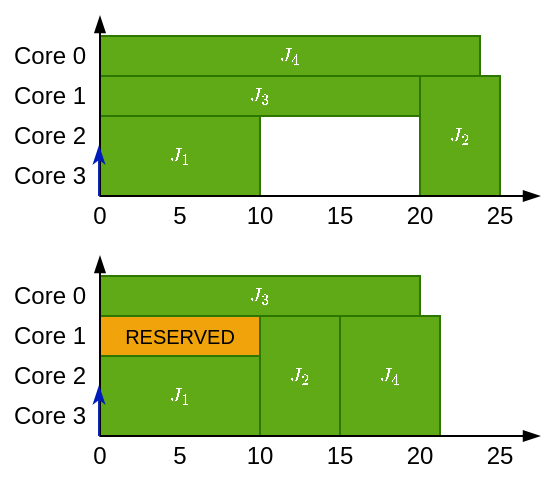<mxfile version="12.5.3" type="device"><diagram id="xW1HjvJvRXogK2bOHWA1" name="Page-1"><mxGraphModel dx="474" dy="275" grid="1" gridSize="5" guides="1" tooltips="1" connect="1" arrows="1" fold="1" page="1" pageScale="1" pageWidth="827" pageHeight="1169" math="1" shadow="0"><root><mxCell id="0"/><mxCell id="1" parent="0"/><mxCell id="s65Vqqu7YmqiYpU749QB-1" value="" style="rounded=0;whiteSpace=wrap;html=1;fillColor=#f0a30a;strokeColor=#BD7000;fontColor=#ffffff;" vertex="1" parent="1"><mxGeometry x="160" y="460" width="80" height="20" as="geometry"/></mxCell><mxCell id="w63VDMvb9c4T_-8WkTUV-11" value="" style="rounded=0;whiteSpace=wrap;html=1;align=center;fillColor=#60a917;strokeColor=#2D7600;fontColor=#ffffff;" parent="1" vertex="1"><mxGeometry x="320" y="340" width="40" height="60" as="geometry"/></mxCell><mxCell id="w63VDMvb9c4T_-8WkTUV-9" value="" style="rounded=0;whiteSpace=wrap;html=1;align=center;fillColor=#60a917;strokeColor=#2D7600;fontColor=#ffffff;" parent="1" vertex="1"><mxGeometry x="160" y="320" width="190" height="20" as="geometry"/></mxCell><mxCell id="w63VDMvb9c4T_-8WkTUV-6" value="" style="rounded=0;whiteSpace=wrap;html=1;align=center;fillColor=#60a917;strokeColor=#2D7600;fontColor=#ffffff;" parent="1" vertex="1"><mxGeometry x="160" y="340" width="160" height="20" as="geometry"/></mxCell><mxCell id="w63VDMvb9c4T_-8WkTUV-5" value="" style="rounded=0;whiteSpace=wrap;html=1;align=center;fillColor=#60a917;strokeColor=#2D7600;fontColor=#ffffff;" parent="1" vertex="1"><mxGeometry x="160" y="360" width="80" height="40" as="geometry"/></mxCell><mxCell id="o10MxFnhhUtDkIpokFDR-2" value="" style="endArrow=blockThin;html=1;endFill=1;" parent="1" edge="1"><mxGeometry width="50" height="50" relative="1" as="geometry"><mxPoint x="160" y="400" as="sourcePoint"/><mxPoint x="380" y="400" as="targetPoint"/></mxGeometry></mxCell><mxCell id="o10MxFnhhUtDkIpokFDR-12" value="" style="endArrow=blockThin;html=1;strokeColor=#000000;endFill=1;exitX=0.5;exitY=0;exitDx=0;exitDy=0;" parent="1" source="o10MxFnhhUtDkIpokFDR-19" edge="1"><mxGeometry width="50" height="50" relative="1" as="geometry"><mxPoint x="160" y="370" as="sourcePoint"/><mxPoint x="160" y="310" as="targetPoint"/></mxGeometry></mxCell><mxCell id="o10MxFnhhUtDkIpokFDR-19" value="&lt;div&gt;0&lt;/div&gt;" style="text;html=1;strokeColor=none;fillColor=none;align=center;verticalAlign=middle;whiteSpace=wrap;rounded=0;" parent="1" vertex="1"><mxGeometry x="150" y="400" width="20" height="20" as="geometry"/></mxCell><mxCell id="o10MxFnhhUtDkIpokFDR-21" value="5" style="text;html=1;strokeColor=none;fillColor=none;align=center;verticalAlign=middle;whiteSpace=wrap;rounded=0;" parent="1" vertex="1"><mxGeometry x="190" y="400" width="20" height="20" as="geometry"/></mxCell><mxCell id="o10MxFnhhUtDkIpokFDR-22" value="10" style="text;html=1;strokeColor=none;fillColor=none;align=center;verticalAlign=middle;whiteSpace=wrap;rounded=0;" parent="1" vertex="1"><mxGeometry x="230" y="400" width="20" height="20" as="geometry"/></mxCell><mxCell id="o10MxFnhhUtDkIpokFDR-23" value="15" style="text;html=1;strokeColor=none;fillColor=none;align=center;verticalAlign=middle;whiteSpace=wrap;rounded=0;" parent="1" vertex="1"><mxGeometry x="270" y="400" width="20" height="20" as="geometry"/></mxCell><mxCell id="o10MxFnhhUtDkIpokFDR-24" value="20" style="text;html=1;strokeColor=none;fillColor=none;align=center;verticalAlign=middle;whiteSpace=wrap;rounded=0;" parent="1" vertex="1"><mxGeometry x="310" y="400" width="20" height="20" as="geometry"/></mxCell><mxCell id="o10MxFnhhUtDkIpokFDR-25" value="25" style="text;html=1;strokeColor=none;fillColor=none;align=center;verticalAlign=middle;whiteSpace=wrap;rounded=0;" parent="1" vertex="1"><mxGeometry x="350" y="400" width="20" height="20" as="geometry"/></mxCell><mxCell id="o10MxFnhhUtDkIpokFDR-32" value="" style="endArrow=classicThin;html=1;strokeColor=#001DBC;fillColor=#0050ef;endFill=1;" parent="1" edge="1"><mxGeometry width="50" height="50" relative="1" as="geometry"><mxPoint x="159.52" y="400" as="sourcePoint"/><mxPoint x="159.52" y="375" as="targetPoint"/></mxGeometry></mxCell><mxCell id="o10MxFnhhUtDkIpokFDR-56" value="Core 0" style="text;html=1;strokeColor=none;fillColor=none;align=center;verticalAlign=middle;whiteSpace=wrap;rounded=0;fontSize=12;fontColor=#000000;" parent="1" vertex="1"><mxGeometry x="110" y="320" width="50" height="20" as="geometry"/></mxCell><mxCell id="o10MxFnhhUtDkIpokFDR-57" value="Core 1" style="text;html=1;strokeColor=none;fillColor=none;align=center;verticalAlign=middle;whiteSpace=wrap;rounded=0;fontSize=12;fontColor=#000000;" parent="1" vertex="1"><mxGeometry x="110" y="340" width="50" height="20" as="geometry"/></mxCell><mxCell id="w63VDMvb9c4T_-8WkTUV-1" value="Core 2" style="text;html=1;strokeColor=none;fillColor=none;align=center;verticalAlign=middle;whiteSpace=wrap;rounded=0;fontSize=12;fontColor=#000000;" parent="1" vertex="1"><mxGeometry x="110" y="360" width="50" height="20" as="geometry"/></mxCell><mxCell id="w63VDMvb9c4T_-8WkTUV-2" value="Core 3" style="text;html=1;strokeColor=none;fillColor=none;align=center;verticalAlign=middle;whiteSpace=wrap;rounded=0;fontSize=12;fontColor=#000000;" parent="1" vertex="1"><mxGeometry x="110" y="380" width="50" height="20" as="geometry"/></mxCell><mxCell id="w63VDMvb9c4T_-8WkTUV-7" value="&lt;div&gt;$$J_1$$&lt;/div&gt;" style="text;html=1;strokeColor=none;fillColor=none;align=center;verticalAlign=middle;whiteSpace=wrap;rounded=0;fontSize=8;fontColor=#FFFFFF;" parent="1" vertex="1"><mxGeometry x="180" y="370" width="40" height="20" as="geometry"/></mxCell><mxCell id="w63VDMvb9c4T_-8WkTUV-8" value="&lt;div&gt;$$J_3$$&lt;/div&gt;" style="text;html=1;strokeColor=none;fillColor=none;align=center;verticalAlign=middle;whiteSpace=wrap;rounded=0;fontSize=8;fontColor=#FFFFFF;" parent="1" vertex="1"><mxGeometry x="220" y="340" width="40" height="20" as="geometry"/></mxCell><mxCell id="w63VDMvb9c4T_-8WkTUV-10" value="&lt;div&gt;$$J_4$$&lt;/div&gt;" style="text;html=1;strokeColor=none;fillColor=none;align=center;verticalAlign=middle;whiteSpace=wrap;rounded=0;fontSize=8;fontColor=#FFFFFF;" parent="1" vertex="1"><mxGeometry x="235" y="320" width="40" height="20" as="geometry"/></mxCell><mxCell id="w63VDMvb9c4T_-8WkTUV-12" value="&lt;div&gt;$$J_2$$&lt;/div&gt;" style="text;html=1;strokeColor=none;fillColor=none;align=center;verticalAlign=middle;whiteSpace=wrap;rounded=0;fontSize=8;fontColor=#FFFFFF;" parent="1" vertex="1"><mxGeometry x="320" y="360" width="40" height="20" as="geometry"/></mxCell><mxCell id="w63VDMvb9c4T_-8WkTUV-38" value="" style="rounded=0;whiteSpace=wrap;html=1;align=center;fillColor=#60a917;strokeColor=#2D7600;fontColor=#ffffff;" parent="1" vertex="1"><mxGeometry x="240" y="460" width="40" height="60" as="geometry"/></mxCell><mxCell id="w63VDMvb9c4T_-8WkTUV-39" value="" style="rounded=0;whiteSpace=wrap;html=1;align=center;fillColor=#60a917;strokeColor=#2D7600;fontColor=#ffffff;" parent="1" vertex="1"><mxGeometry x="280" y="460" width="50" height="60" as="geometry"/></mxCell><mxCell id="w63VDMvb9c4T_-8WkTUV-40" value="" style="rounded=0;whiteSpace=wrap;html=1;align=center;fillColor=#60a917;strokeColor=#2D7600;fontColor=#ffffff;" parent="1" vertex="1"><mxGeometry x="160" y="440" width="160" height="20" as="geometry"/></mxCell><mxCell id="w63VDMvb9c4T_-8WkTUV-41" value="" style="rounded=0;whiteSpace=wrap;html=1;align=center;fillColor=#60a917;strokeColor=#2D7600;fontColor=#ffffff;" parent="1" vertex="1"><mxGeometry x="160" y="480" width="80" height="40" as="geometry"/></mxCell><mxCell id="w63VDMvb9c4T_-8WkTUV-42" value="" style="endArrow=blockThin;html=1;endFill=1;" parent="1" edge="1"><mxGeometry width="50" height="50" relative="1" as="geometry"><mxPoint x="160" y="520" as="sourcePoint"/><mxPoint x="380" y="520" as="targetPoint"/></mxGeometry></mxCell><mxCell id="w63VDMvb9c4T_-8WkTUV-43" value="" style="endArrow=blockThin;html=1;strokeColor=#000000;endFill=1;exitX=0.5;exitY=0;exitDx=0;exitDy=0;" parent="1" source="w63VDMvb9c4T_-8WkTUV-44" edge="1"><mxGeometry width="50" height="50" relative="1" as="geometry"><mxPoint x="160" y="490" as="sourcePoint"/><mxPoint x="160" y="430" as="targetPoint"/></mxGeometry></mxCell><mxCell id="w63VDMvb9c4T_-8WkTUV-44" value="&lt;div&gt;0&lt;/div&gt;" style="text;html=1;strokeColor=none;fillColor=none;align=center;verticalAlign=middle;whiteSpace=wrap;rounded=0;" parent="1" vertex="1"><mxGeometry x="150" y="520" width="20" height="20" as="geometry"/></mxCell><mxCell id="w63VDMvb9c4T_-8WkTUV-45" value="5" style="text;html=1;strokeColor=none;fillColor=none;align=center;verticalAlign=middle;whiteSpace=wrap;rounded=0;" parent="1" vertex="1"><mxGeometry x="190" y="520" width="20" height="20" as="geometry"/></mxCell><mxCell id="w63VDMvb9c4T_-8WkTUV-46" value="10" style="text;html=1;strokeColor=none;fillColor=none;align=center;verticalAlign=middle;whiteSpace=wrap;rounded=0;" parent="1" vertex="1"><mxGeometry x="230" y="520" width="20" height="20" as="geometry"/></mxCell><mxCell id="w63VDMvb9c4T_-8WkTUV-47" value="15" style="text;html=1;strokeColor=none;fillColor=none;align=center;verticalAlign=middle;whiteSpace=wrap;rounded=0;" parent="1" vertex="1"><mxGeometry x="270" y="520" width="20" height="20" as="geometry"/></mxCell><mxCell id="w63VDMvb9c4T_-8WkTUV-48" value="20" style="text;html=1;strokeColor=none;fillColor=none;align=center;verticalAlign=middle;whiteSpace=wrap;rounded=0;" parent="1" vertex="1"><mxGeometry x="310" y="520" width="20" height="20" as="geometry"/></mxCell><mxCell id="w63VDMvb9c4T_-8WkTUV-49" value="25" style="text;html=1;strokeColor=none;fillColor=none;align=center;verticalAlign=middle;whiteSpace=wrap;rounded=0;" parent="1" vertex="1"><mxGeometry x="350" y="520" width="20" height="20" as="geometry"/></mxCell><mxCell id="w63VDMvb9c4T_-8WkTUV-52" value="" style="endArrow=classicThin;html=1;strokeColor=#001DBC;fillColor=#0050ef;endFill=1;" parent="1" edge="1"><mxGeometry width="50" height="50" relative="1" as="geometry"><mxPoint x="159.52" y="520" as="sourcePoint"/><mxPoint x="159.52" y="495" as="targetPoint"/></mxGeometry></mxCell><mxCell id="w63VDMvb9c4T_-8WkTUV-53" value="Core 0" style="text;html=1;strokeColor=none;fillColor=none;align=center;verticalAlign=middle;whiteSpace=wrap;rounded=0;fontSize=12;fontColor=#000000;" parent="1" vertex="1"><mxGeometry x="110" y="440" width="50" height="20" as="geometry"/></mxCell><mxCell id="w63VDMvb9c4T_-8WkTUV-54" value="Core 1" style="text;html=1;strokeColor=none;fillColor=none;align=center;verticalAlign=middle;whiteSpace=wrap;rounded=0;fontSize=12;fontColor=#000000;" parent="1" vertex="1"><mxGeometry x="110" y="460" width="50" height="20" as="geometry"/></mxCell><mxCell id="w63VDMvb9c4T_-8WkTUV-55" value="Core 2" style="text;html=1;strokeColor=none;fillColor=none;align=center;verticalAlign=middle;whiteSpace=wrap;rounded=0;fontSize=12;fontColor=#000000;" parent="1" vertex="1"><mxGeometry x="110" y="480" width="50" height="20" as="geometry"/></mxCell><mxCell id="w63VDMvb9c4T_-8WkTUV-56" value="Core 3" style="text;html=1;strokeColor=none;fillColor=none;align=center;verticalAlign=middle;whiteSpace=wrap;rounded=0;fontSize=12;fontColor=#000000;" parent="1" vertex="1"><mxGeometry x="110" y="500" width="50" height="20" as="geometry"/></mxCell><mxCell id="w63VDMvb9c4T_-8WkTUV-57" value="&lt;div&gt;$$J_1$$&lt;/div&gt;" style="text;html=1;strokeColor=none;fillColor=none;align=center;verticalAlign=middle;whiteSpace=wrap;rounded=0;fontSize=8;fontColor=#FFFFFF;" parent="1" vertex="1"><mxGeometry x="180" y="490" width="40" height="20" as="geometry"/></mxCell><mxCell id="w63VDMvb9c4T_-8WkTUV-58" value="&lt;div&gt;$$J_3$$&lt;/div&gt;" style="text;html=1;strokeColor=none;fillColor=none;align=center;verticalAlign=middle;whiteSpace=wrap;rounded=0;fontSize=8;fontColor=#FFFFFF;" parent="1" vertex="1"><mxGeometry x="220" y="440" width="40" height="20" as="geometry"/></mxCell><mxCell id="w63VDMvb9c4T_-8WkTUV-59" value="&lt;div&gt;$$J_4$$&lt;/div&gt;" style="text;html=1;strokeColor=none;fillColor=none;align=center;verticalAlign=middle;whiteSpace=wrap;rounded=0;fontSize=8;fontColor=#FFFFFF;" parent="1" vertex="1"><mxGeometry x="285" y="480" width="40" height="20" as="geometry"/></mxCell><mxCell id="w63VDMvb9c4T_-8WkTUV-60" value="&lt;div&gt;$$J_2$$&lt;/div&gt;" style="text;html=1;strokeColor=none;fillColor=none;align=center;verticalAlign=middle;whiteSpace=wrap;rounded=0;fontSize=8;fontColor=#FFFFFF;" parent="1" vertex="1"><mxGeometry x="240" y="480" width="40" height="20" as="geometry"/></mxCell><mxCell id="s65Vqqu7YmqiYpU749QB-2" value="RESERVED" style="text;html=1;strokeColor=none;fillColor=none;align=center;verticalAlign=middle;whiteSpace=wrap;rounded=0;fontSize=10;" vertex="1" parent="1"><mxGeometry x="180" y="460" width="40" height="20" as="geometry"/></mxCell></root></mxGraphModel></diagram></mxfile>